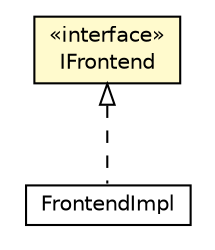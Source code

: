 #!/usr/local/bin/dot
#
# Class diagram 
# Generated by UMLGraph version R5_6-24-gf6e263 (http://www.umlgraph.org/)
#

digraph G {
	edge [fontname="Helvetica",fontsize=10,labelfontname="Helvetica",labelfontsize=10];
	node [fontname="Helvetica",fontsize=10,shape=plaintext];
	nodesep=0.25;
	ranksep=0.5;
	// org.universAAL.ucc.frontend.api.IFrontend
	c4610333 [label=<<table title="org.universAAL.ucc.frontend.api.IFrontend" border="0" cellborder="1" cellspacing="0" cellpadding="2" port="p" bgcolor="lemonChiffon" href="./IFrontend.html">
		<tr><td><table border="0" cellspacing="0" cellpadding="1">
<tr><td align="center" balign="center"> &#171;interface&#187; </td></tr>
<tr><td align="center" balign="center"> IFrontend </td></tr>
		</table></td></tr>
		</table>>, URL="./IFrontend.html", fontname="Helvetica", fontcolor="black", fontsize=10.0];
	// org.universAAL.ucc.frontend.api.impl.FrontendImpl
	c4610334 [label=<<table title="org.universAAL.ucc.frontend.api.impl.FrontendImpl" border="0" cellborder="1" cellspacing="0" cellpadding="2" port="p" href="./impl/FrontendImpl.html">
		<tr><td><table border="0" cellspacing="0" cellpadding="1">
<tr><td align="center" balign="center"> FrontendImpl </td></tr>
		</table></td></tr>
		</table>>, URL="./impl/FrontendImpl.html", fontname="Helvetica", fontcolor="black", fontsize=10.0];
	//org.universAAL.ucc.frontend.api.impl.FrontendImpl implements org.universAAL.ucc.frontend.api.IFrontend
	c4610333:p -> c4610334:p [dir=back,arrowtail=empty,style=dashed];
}

